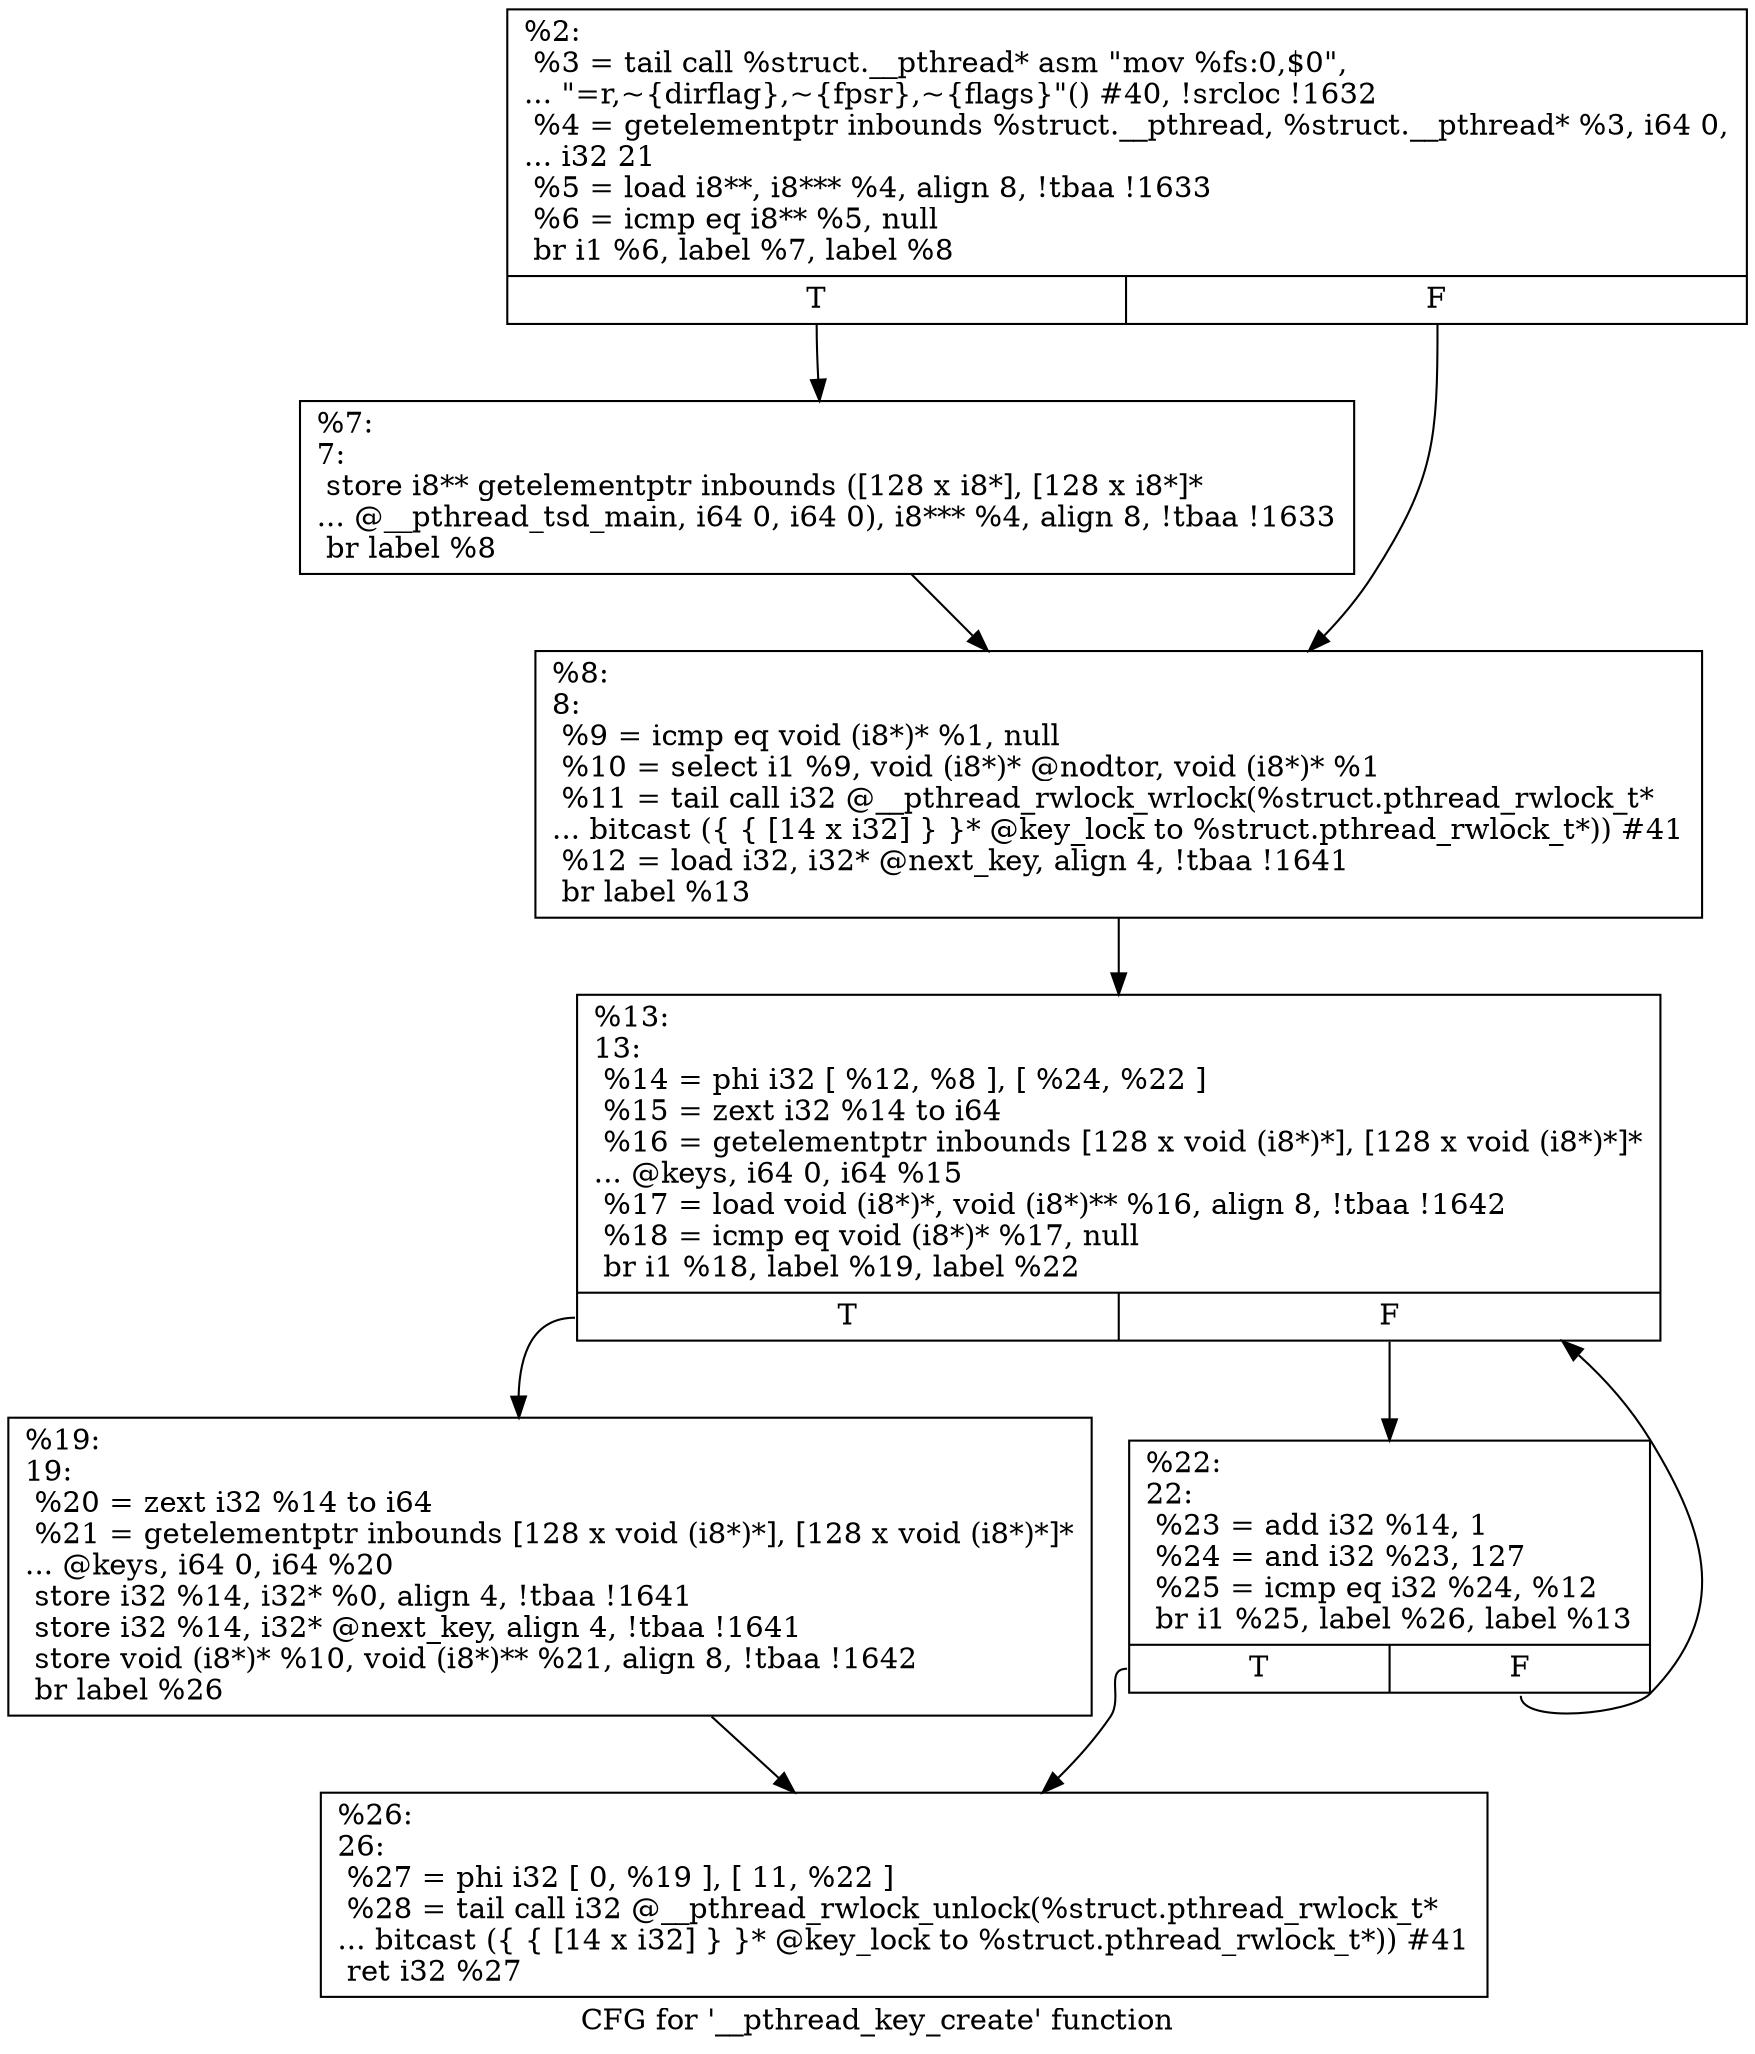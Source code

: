 digraph "CFG for '__pthread_key_create' function" {
	label="CFG for '__pthread_key_create' function";

	Node0x1a8cd90 [shape=record,label="{%2:\l  %3 = tail call %struct.__pthread* asm \"mov %fs:0,$0\",\l... \"=r,~\{dirflag\},~\{fpsr\},~\{flags\}\"() #40, !srcloc !1632\l  %4 = getelementptr inbounds %struct.__pthread, %struct.__pthread* %3, i64 0,\l... i32 21\l  %5 = load i8**, i8*** %4, align 8, !tbaa !1633\l  %6 = icmp eq i8** %5, null\l  br i1 %6, label %7, label %8\l|{<s0>T|<s1>F}}"];
	Node0x1a8cd90:s0 -> Node0x1a8cde0;
	Node0x1a8cd90:s1 -> Node0x1a8ce30;
	Node0x1a8cde0 [shape=record,label="{%7:\l7:                                                \l  store i8** getelementptr inbounds ([128 x i8*], [128 x i8*]*\l... @__pthread_tsd_main, i64 0, i64 0), i8*** %4, align 8, !tbaa !1633\l  br label %8\l}"];
	Node0x1a8cde0 -> Node0x1a8ce30;
	Node0x1a8ce30 [shape=record,label="{%8:\l8:                                                \l  %9 = icmp eq void (i8*)* %1, null\l  %10 = select i1 %9, void (i8*)* @nodtor, void (i8*)* %1\l  %11 = tail call i32 @__pthread_rwlock_wrlock(%struct.pthread_rwlock_t*\l... bitcast (\{ \{ [14 x i32] \} \}* @key_lock to %struct.pthread_rwlock_t*)) #41\l  %12 = load i32, i32* @next_key, align 4, !tbaa !1641\l  br label %13\l}"];
	Node0x1a8ce30 -> Node0x1a8ce80;
	Node0x1a8ce80 [shape=record,label="{%13:\l13:                                               \l  %14 = phi i32 [ %12, %8 ], [ %24, %22 ]\l  %15 = zext i32 %14 to i64\l  %16 = getelementptr inbounds [128 x void (i8*)*], [128 x void (i8*)*]*\l... @keys, i64 0, i64 %15\l  %17 = load void (i8*)*, void (i8*)** %16, align 8, !tbaa !1642\l  %18 = icmp eq void (i8*)* %17, null\l  br i1 %18, label %19, label %22\l|{<s0>T|<s1>F}}"];
	Node0x1a8ce80:s0 -> Node0x1a8ced0;
	Node0x1a8ce80:s1 -> Node0x1a8cf20;
	Node0x1a8ced0 [shape=record,label="{%19:\l19:                                               \l  %20 = zext i32 %14 to i64\l  %21 = getelementptr inbounds [128 x void (i8*)*], [128 x void (i8*)*]*\l... @keys, i64 0, i64 %20\l  store i32 %14, i32* %0, align 4, !tbaa !1641\l  store i32 %14, i32* @next_key, align 4, !tbaa !1641\l  store void (i8*)* %10, void (i8*)** %21, align 8, !tbaa !1642\l  br label %26\l}"];
	Node0x1a8ced0 -> Node0x1a8cf70;
	Node0x1a8cf20 [shape=record,label="{%22:\l22:                                               \l  %23 = add i32 %14, 1\l  %24 = and i32 %23, 127\l  %25 = icmp eq i32 %24, %12\l  br i1 %25, label %26, label %13\l|{<s0>T|<s1>F}}"];
	Node0x1a8cf20:s0 -> Node0x1a8cf70;
	Node0x1a8cf20:s1 -> Node0x1a8ce80;
	Node0x1a8cf70 [shape=record,label="{%26:\l26:                                               \l  %27 = phi i32 [ 0, %19 ], [ 11, %22 ]\l  %28 = tail call i32 @__pthread_rwlock_unlock(%struct.pthread_rwlock_t*\l... bitcast (\{ \{ [14 x i32] \} \}* @key_lock to %struct.pthread_rwlock_t*)) #41\l  ret i32 %27\l}"];
}
